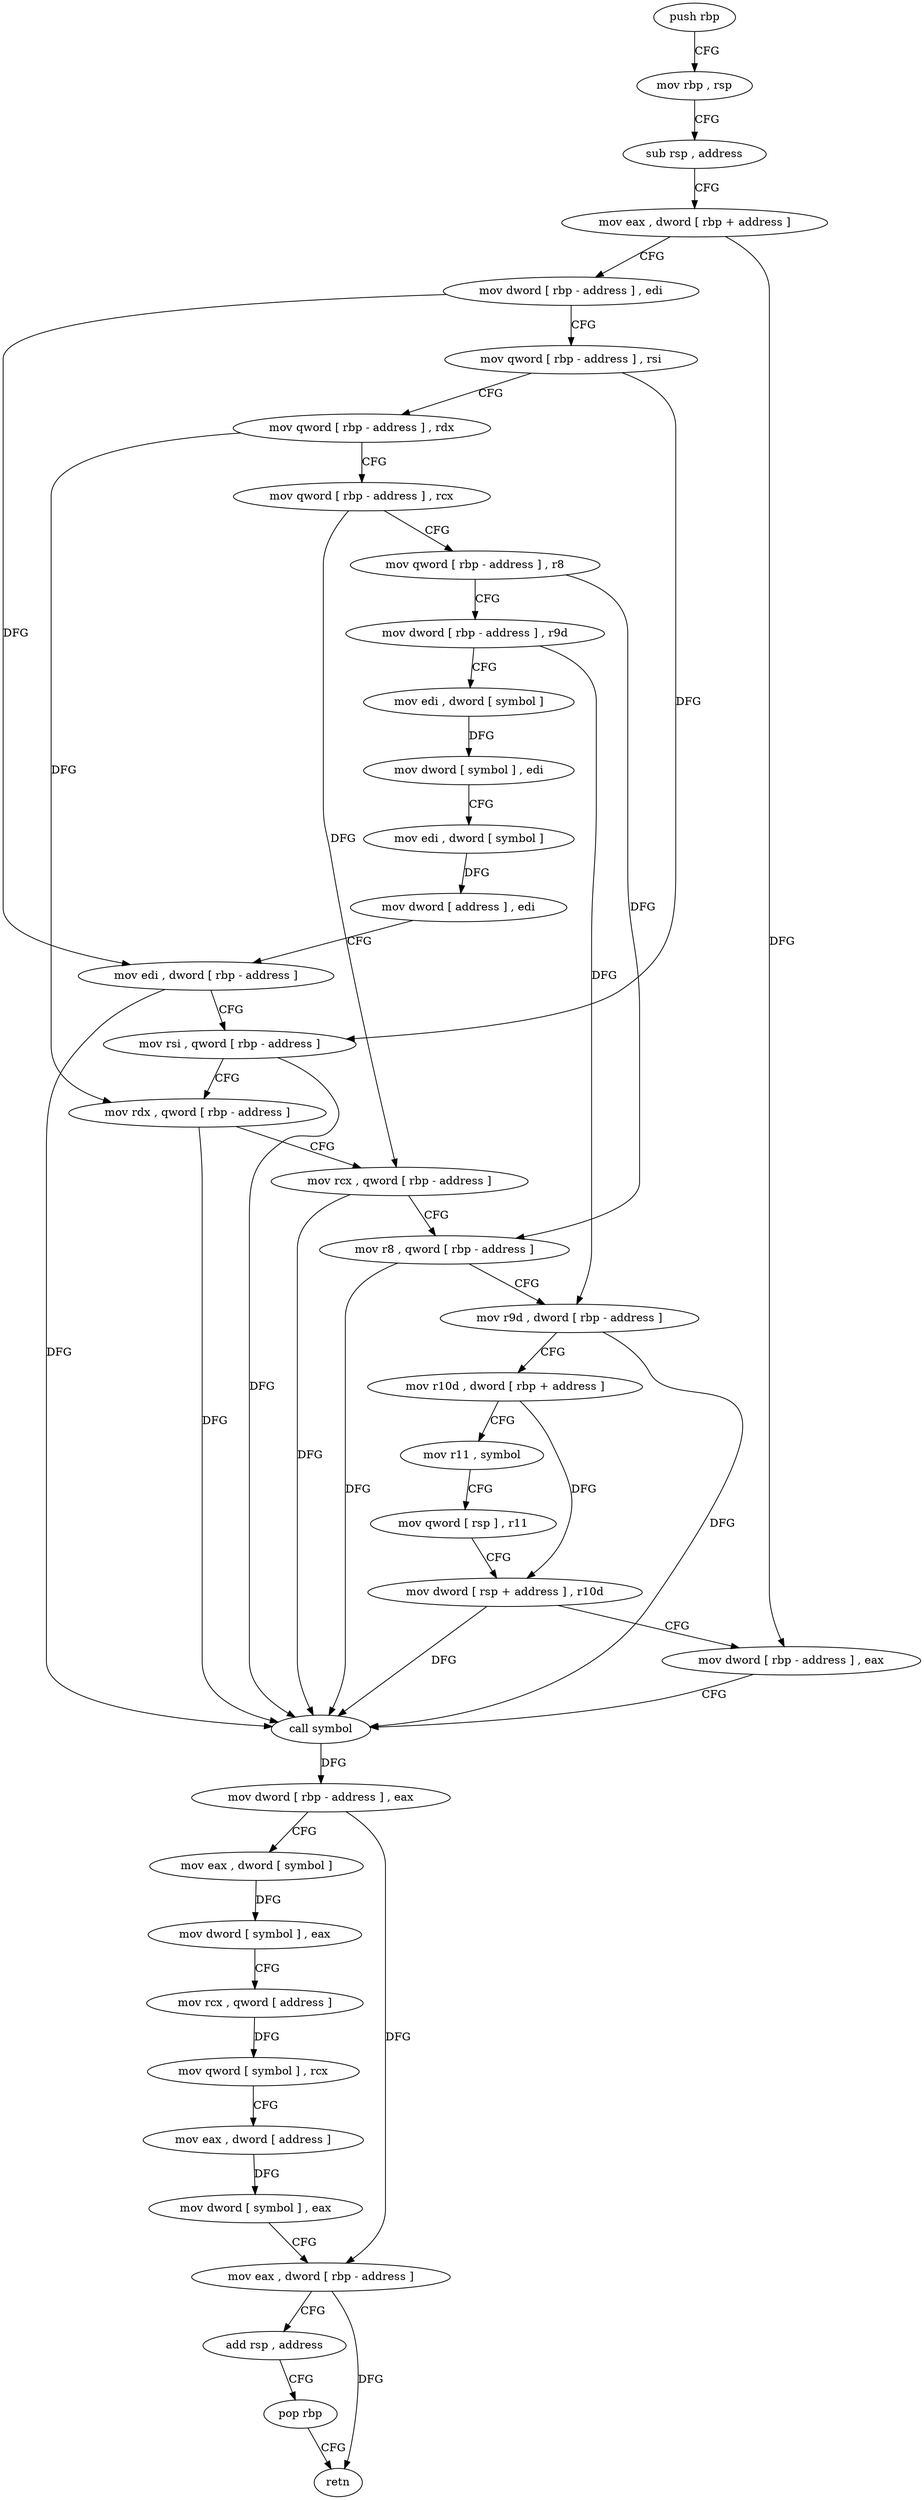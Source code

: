digraph "func" {
"4218992" [label = "push rbp" ]
"4218993" [label = "mov rbp , rsp" ]
"4218996" [label = "sub rsp , address" ]
"4219000" [label = "mov eax , dword [ rbp + address ]" ]
"4219003" [label = "mov dword [ rbp - address ] , edi" ]
"4219006" [label = "mov qword [ rbp - address ] , rsi" ]
"4219010" [label = "mov qword [ rbp - address ] , rdx" ]
"4219014" [label = "mov qword [ rbp - address ] , rcx" ]
"4219018" [label = "mov qword [ rbp - address ] , r8" ]
"4219022" [label = "mov dword [ rbp - address ] , r9d" ]
"4219026" [label = "mov edi , dword [ symbol ]" ]
"4219033" [label = "mov dword [ symbol ] , edi" ]
"4219040" [label = "mov edi , dword [ symbol ]" ]
"4219047" [label = "mov dword [ address ] , edi" ]
"4219054" [label = "mov edi , dword [ rbp - address ]" ]
"4219057" [label = "mov rsi , qword [ rbp - address ]" ]
"4219061" [label = "mov rdx , qword [ rbp - address ]" ]
"4219065" [label = "mov rcx , qword [ rbp - address ]" ]
"4219069" [label = "mov r8 , qword [ rbp - address ]" ]
"4219073" [label = "mov r9d , dword [ rbp - address ]" ]
"4219077" [label = "mov r10d , dword [ rbp + address ]" ]
"4219081" [label = "mov r11 , symbol" ]
"4219091" [label = "mov qword [ rsp ] , r11" ]
"4219095" [label = "mov dword [ rsp + address ] , r10d" ]
"4219100" [label = "mov dword [ rbp - address ] , eax" ]
"4219103" [label = "call symbol" ]
"4219108" [label = "mov dword [ rbp - address ] , eax" ]
"4219111" [label = "mov eax , dword [ symbol ]" ]
"4219118" [label = "mov dword [ symbol ] , eax" ]
"4219125" [label = "mov rcx , qword [ address ]" ]
"4219133" [label = "mov qword [ symbol ] , rcx" ]
"4219141" [label = "mov eax , dword [ address ]" ]
"4219148" [label = "mov dword [ symbol ] , eax" ]
"4219155" [label = "mov eax , dword [ rbp - address ]" ]
"4219158" [label = "add rsp , address" ]
"4219162" [label = "pop rbp" ]
"4219163" [label = "retn" ]
"4218992" -> "4218993" [ label = "CFG" ]
"4218993" -> "4218996" [ label = "CFG" ]
"4218996" -> "4219000" [ label = "CFG" ]
"4219000" -> "4219003" [ label = "CFG" ]
"4219000" -> "4219100" [ label = "DFG" ]
"4219003" -> "4219006" [ label = "CFG" ]
"4219003" -> "4219054" [ label = "DFG" ]
"4219006" -> "4219010" [ label = "CFG" ]
"4219006" -> "4219057" [ label = "DFG" ]
"4219010" -> "4219014" [ label = "CFG" ]
"4219010" -> "4219061" [ label = "DFG" ]
"4219014" -> "4219018" [ label = "CFG" ]
"4219014" -> "4219065" [ label = "DFG" ]
"4219018" -> "4219022" [ label = "CFG" ]
"4219018" -> "4219069" [ label = "DFG" ]
"4219022" -> "4219026" [ label = "CFG" ]
"4219022" -> "4219073" [ label = "DFG" ]
"4219026" -> "4219033" [ label = "DFG" ]
"4219033" -> "4219040" [ label = "CFG" ]
"4219040" -> "4219047" [ label = "DFG" ]
"4219047" -> "4219054" [ label = "CFG" ]
"4219054" -> "4219057" [ label = "CFG" ]
"4219054" -> "4219103" [ label = "DFG" ]
"4219057" -> "4219061" [ label = "CFG" ]
"4219057" -> "4219103" [ label = "DFG" ]
"4219061" -> "4219065" [ label = "CFG" ]
"4219061" -> "4219103" [ label = "DFG" ]
"4219065" -> "4219069" [ label = "CFG" ]
"4219065" -> "4219103" [ label = "DFG" ]
"4219069" -> "4219073" [ label = "CFG" ]
"4219069" -> "4219103" [ label = "DFG" ]
"4219073" -> "4219077" [ label = "CFG" ]
"4219073" -> "4219103" [ label = "DFG" ]
"4219077" -> "4219081" [ label = "CFG" ]
"4219077" -> "4219095" [ label = "DFG" ]
"4219081" -> "4219091" [ label = "CFG" ]
"4219091" -> "4219095" [ label = "CFG" ]
"4219095" -> "4219100" [ label = "CFG" ]
"4219095" -> "4219103" [ label = "DFG" ]
"4219100" -> "4219103" [ label = "CFG" ]
"4219103" -> "4219108" [ label = "DFG" ]
"4219108" -> "4219111" [ label = "CFG" ]
"4219108" -> "4219155" [ label = "DFG" ]
"4219111" -> "4219118" [ label = "DFG" ]
"4219118" -> "4219125" [ label = "CFG" ]
"4219125" -> "4219133" [ label = "DFG" ]
"4219133" -> "4219141" [ label = "CFG" ]
"4219141" -> "4219148" [ label = "DFG" ]
"4219148" -> "4219155" [ label = "CFG" ]
"4219155" -> "4219158" [ label = "CFG" ]
"4219155" -> "4219163" [ label = "DFG" ]
"4219158" -> "4219162" [ label = "CFG" ]
"4219162" -> "4219163" [ label = "CFG" ]
}

